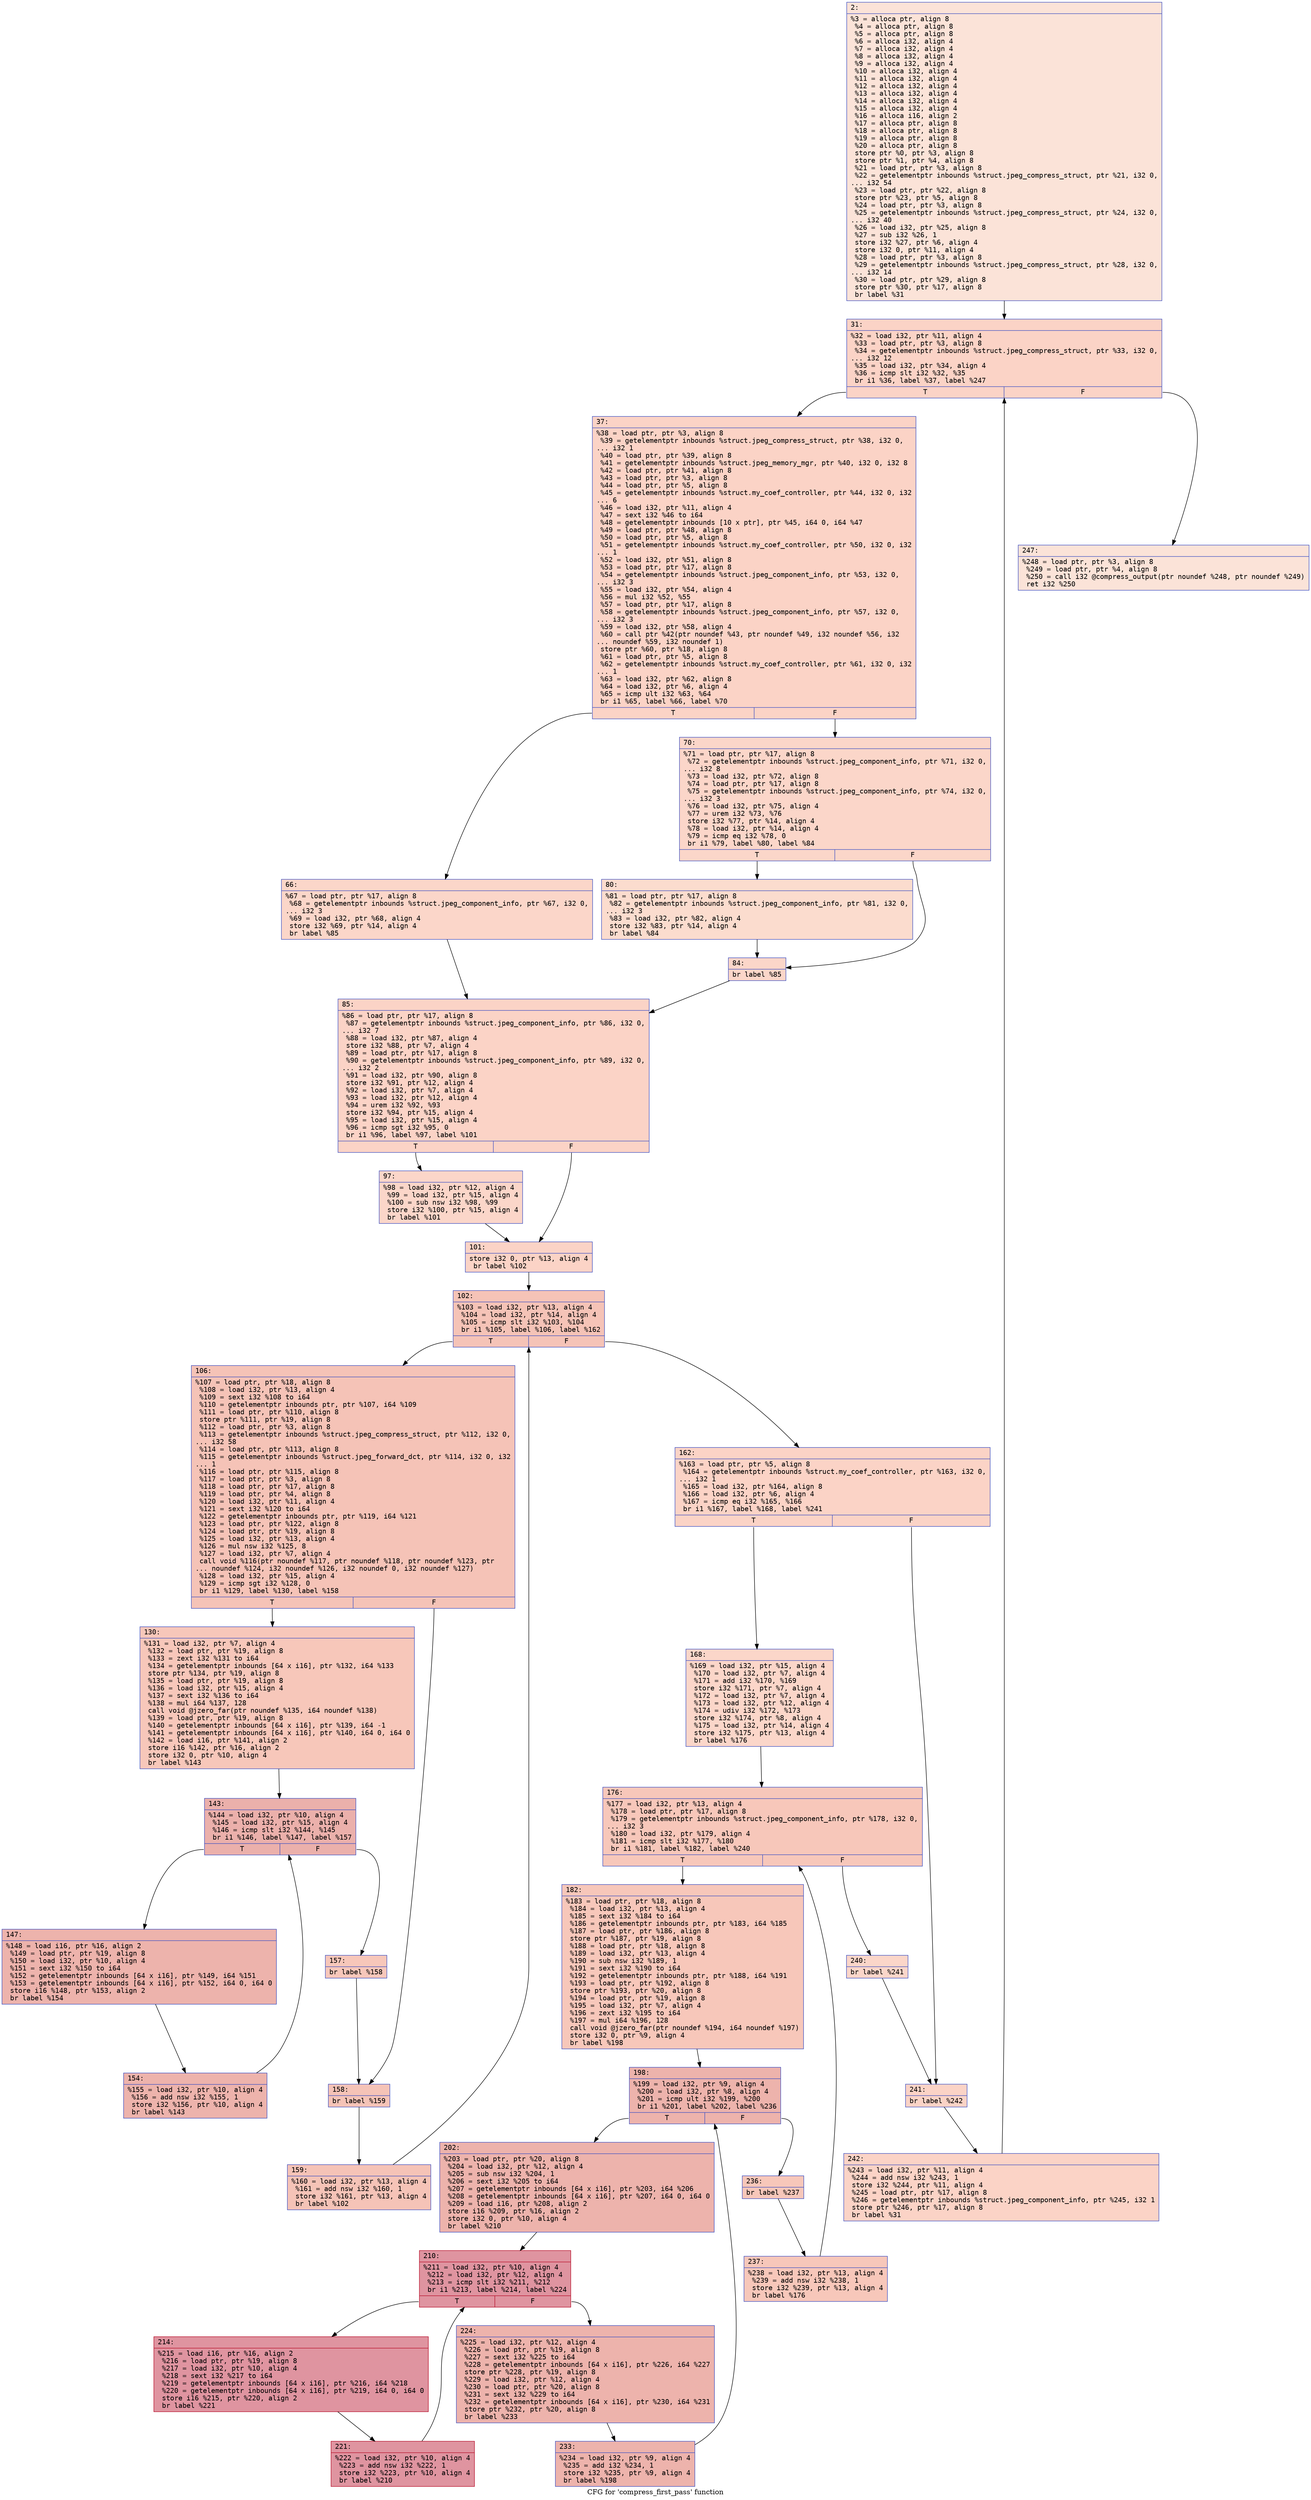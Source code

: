 digraph "CFG for 'compress_first_pass' function" {
	label="CFG for 'compress_first_pass' function";

	Node0x600001f13750 [shape=record,color="#3d50c3ff", style=filled, fillcolor="#f6bfa670" fontname="Courier",label="{2:\l|  %3 = alloca ptr, align 8\l  %4 = alloca ptr, align 8\l  %5 = alloca ptr, align 8\l  %6 = alloca i32, align 4\l  %7 = alloca i32, align 4\l  %8 = alloca i32, align 4\l  %9 = alloca i32, align 4\l  %10 = alloca i32, align 4\l  %11 = alloca i32, align 4\l  %12 = alloca i32, align 4\l  %13 = alloca i32, align 4\l  %14 = alloca i32, align 4\l  %15 = alloca i32, align 4\l  %16 = alloca i16, align 2\l  %17 = alloca ptr, align 8\l  %18 = alloca ptr, align 8\l  %19 = alloca ptr, align 8\l  %20 = alloca ptr, align 8\l  store ptr %0, ptr %3, align 8\l  store ptr %1, ptr %4, align 8\l  %21 = load ptr, ptr %3, align 8\l  %22 = getelementptr inbounds %struct.jpeg_compress_struct, ptr %21, i32 0,\l... i32 54\l  %23 = load ptr, ptr %22, align 8\l  store ptr %23, ptr %5, align 8\l  %24 = load ptr, ptr %3, align 8\l  %25 = getelementptr inbounds %struct.jpeg_compress_struct, ptr %24, i32 0,\l... i32 40\l  %26 = load i32, ptr %25, align 8\l  %27 = sub i32 %26, 1\l  store i32 %27, ptr %6, align 4\l  store i32 0, ptr %11, align 4\l  %28 = load ptr, ptr %3, align 8\l  %29 = getelementptr inbounds %struct.jpeg_compress_struct, ptr %28, i32 0,\l... i32 14\l  %30 = load ptr, ptr %29, align 8\l  store ptr %30, ptr %17, align 8\l  br label %31\l}"];
	Node0x600001f13750 -> Node0x600001f137a0[tooltip="2 -> 31\nProbability 100.00%" ];
	Node0x600001f137a0 [shape=record,color="#3d50c3ff", style=filled, fillcolor="#f59c7d70" fontname="Courier",label="{31:\l|  %32 = load i32, ptr %11, align 4\l  %33 = load ptr, ptr %3, align 8\l  %34 = getelementptr inbounds %struct.jpeg_compress_struct, ptr %33, i32 0,\l... i32 12\l  %35 = load i32, ptr %34, align 4\l  %36 = icmp slt i32 %32, %35\l  br i1 %36, label %37, label %247\l|{<s0>T|<s1>F}}"];
	Node0x600001f137a0:s0 -> Node0x600001f137f0[tooltip="31 -> 37\nProbability 96.88%" ];
	Node0x600001f137a0:s1 -> Node0x600001f14280[tooltip="31 -> 247\nProbability 3.12%" ];
	Node0x600001f137f0 [shape=record,color="#3d50c3ff", style=filled, fillcolor="#f59c7d70" fontname="Courier",label="{37:\l|  %38 = load ptr, ptr %3, align 8\l  %39 = getelementptr inbounds %struct.jpeg_compress_struct, ptr %38, i32 0,\l... i32 1\l  %40 = load ptr, ptr %39, align 8\l  %41 = getelementptr inbounds %struct.jpeg_memory_mgr, ptr %40, i32 0, i32 8\l  %42 = load ptr, ptr %41, align 8\l  %43 = load ptr, ptr %3, align 8\l  %44 = load ptr, ptr %5, align 8\l  %45 = getelementptr inbounds %struct.my_coef_controller, ptr %44, i32 0, i32\l... 6\l  %46 = load i32, ptr %11, align 4\l  %47 = sext i32 %46 to i64\l  %48 = getelementptr inbounds [10 x ptr], ptr %45, i64 0, i64 %47\l  %49 = load ptr, ptr %48, align 8\l  %50 = load ptr, ptr %5, align 8\l  %51 = getelementptr inbounds %struct.my_coef_controller, ptr %50, i32 0, i32\l... 1\l  %52 = load i32, ptr %51, align 8\l  %53 = load ptr, ptr %17, align 8\l  %54 = getelementptr inbounds %struct.jpeg_component_info, ptr %53, i32 0,\l... i32 3\l  %55 = load i32, ptr %54, align 4\l  %56 = mul i32 %52, %55\l  %57 = load ptr, ptr %17, align 8\l  %58 = getelementptr inbounds %struct.jpeg_component_info, ptr %57, i32 0,\l... i32 3\l  %59 = load i32, ptr %58, align 4\l  %60 = call ptr %42(ptr noundef %43, ptr noundef %49, i32 noundef %56, i32\l... noundef %59, i32 noundef 1)\l  store ptr %60, ptr %18, align 8\l  %61 = load ptr, ptr %5, align 8\l  %62 = getelementptr inbounds %struct.my_coef_controller, ptr %61, i32 0, i32\l... 1\l  %63 = load i32, ptr %62, align 8\l  %64 = load i32, ptr %6, align 4\l  %65 = icmp ult i32 %63, %64\l  br i1 %65, label %66, label %70\l|{<s0>T|<s1>F}}"];
	Node0x600001f137f0:s0 -> Node0x600001f13840[tooltip="37 -> 66\nProbability 50.00%" ];
	Node0x600001f137f0:s1 -> Node0x600001f13890[tooltip="37 -> 70\nProbability 50.00%" ];
	Node0x600001f13840 [shape=record,color="#3d50c3ff", style=filled, fillcolor="#f6a38570" fontname="Courier",label="{66:\l|  %67 = load ptr, ptr %17, align 8\l  %68 = getelementptr inbounds %struct.jpeg_component_info, ptr %67, i32 0,\l... i32 3\l  %69 = load i32, ptr %68, align 4\l  store i32 %69, ptr %14, align 4\l  br label %85\l}"];
	Node0x600001f13840 -> Node0x600001f13980[tooltip="66 -> 85\nProbability 100.00%" ];
	Node0x600001f13890 [shape=record,color="#3d50c3ff", style=filled, fillcolor="#f6a38570" fontname="Courier",label="{70:\l|  %71 = load ptr, ptr %17, align 8\l  %72 = getelementptr inbounds %struct.jpeg_component_info, ptr %71, i32 0,\l... i32 8\l  %73 = load i32, ptr %72, align 8\l  %74 = load ptr, ptr %17, align 8\l  %75 = getelementptr inbounds %struct.jpeg_component_info, ptr %74, i32 0,\l... i32 3\l  %76 = load i32, ptr %75, align 4\l  %77 = urem i32 %73, %76\l  store i32 %77, ptr %14, align 4\l  %78 = load i32, ptr %14, align 4\l  %79 = icmp eq i32 %78, 0\l  br i1 %79, label %80, label %84\l|{<s0>T|<s1>F}}"];
	Node0x600001f13890:s0 -> Node0x600001f138e0[tooltip="70 -> 80\nProbability 37.50%" ];
	Node0x600001f13890:s1 -> Node0x600001f13930[tooltip="70 -> 84\nProbability 62.50%" ];
	Node0x600001f138e0 [shape=record,color="#3d50c3ff", style=filled, fillcolor="#f7af9170" fontname="Courier",label="{80:\l|  %81 = load ptr, ptr %17, align 8\l  %82 = getelementptr inbounds %struct.jpeg_component_info, ptr %81, i32 0,\l... i32 3\l  %83 = load i32, ptr %82, align 4\l  store i32 %83, ptr %14, align 4\l  br label %84\l}"];
	Node0x600001f138e0 -> Node0x600001f13930[tooltip="80 -> 84\nProbability 100.00%" ];
	Node0x600001f13930 [shape=record,color="#3d50c3ff", style=filled, fillcolor="#f6a38570" fontname="Courier",label="{84:\l|  br label %85\l}"];
	Node0x600001f13930 -> Node0x600001f13980[tooltip="84 -> 85\nProbability 100.00%" ];
	Node0x600001f13980 [shape=record,color="#3d50c3ff", style=filled, fillcolor="#f59c7d70" fontname="Courier",label="{85:\l|  %86 = load ptr, ptr %17, align 8\l  %87 = getelementptr inbounds %struct.jpeg_component_info, ptr %86, i32 0,\l... i32 7\l  %88 = load i32, ptr %87, align 4\l  store i32 %88, ptr %7, align 4\l  %89 = load ptr, ptr %17, align 8\l  %90 = getelementptr inbounds %struct.jpeg_component_info, ptr %89, i32 0,\l... i32 2\l  %91 = load i32, ptr %90, align 8\l  store i32 %91, ptr %12, align 4\l  %92 = load i32, ptr %7, align 4\l  %93 = load i32, ptr %12, align 4\l  %94 = urem i32 %92, %93\l  store i32 %94, ptr %15, align 4\l  %95 = load i32, ptr %15, align 4\l  %96 = icmp sgt i32 %95, 0\l  br i1 %96, label %97, label %101\l|{<s0>T|<s1>F}}"];
	Node0x600001f13980:s0 -> Node0x600001f139d0[tooltip="85 -> 97\nProbability 62.50%" ];
	Node0x600001f13980:s1 -> Node0x600001f13a20[tooltip="85 -> 101\nProbability 37.50%" ];
	Node0x600001f139d0 [shape=record,color="#3d50c3ff", style=filled, fillcolor="#f6a38570" fontname="Courier",label="{97:\l|  %98 = load i32, ptr %12, align 4\l  %99 = load i32, ptr %15, align 4\l  %100 = sub nsw i32 %98, %99\l  store i32 %100, ptr %15, align 4\l  br label %101\l}"];
	Node0x600001f139d0 -> Node0x600001f13a20[tooltip="97 -> 101\nProbability 100.00%" ];
	Node0x600001f13a20 [shape=record,color="#3d50c3ff", style=filled, fillcolor="#f59c7d70" fontname="Courier",label="{101:\l|  store i32 0, ptr %13, align 4\l  br label %102\l}"];
	Node0x600001f13a20 -> Node0x600001f13a70[tooltip="101 -> 102\nProbability 100.00%" ];
	Node0x600001f13a70 [shape=record,color="#3d50c3ff", style=filled, fillcolor="#e8765c70" fontname="Courier",label="{102:\l|  %103 = load i32, ptr %13, align 4\l  %104 = load i32, ptr %14, align 4\l  %105 = icmp slt i32 %103, %104\l  br i1 %105, label %106, label %162\l|{<s0>T|<s1>F}}"];
	Node0x600001f13a70:s0 -> Node0x600001f13ac0[tooltip="102 -> 106\nProbability 96.88%" ];
	Node0x600001f13a70:s1 -> Node0x600001f13d40[tooltip="102 -> 162\nProbability 3.12%" ];
	Node0x600001f13ac0 [shape=record,color="#3d50c3ff", style=filled, fillcolor="#e8765c70" fontname="Courier",label="{106:\l|  %107 = load ptr, ptr %18, align 8\l  %108 = load i32, ptr %13, align 4\l  %109 = sext i32 %108 to i64\l  %110 = getelementptr inbounds ptr, ptr %107, i64 %109\l  %111 = load ptr, ptr %110, align 8\l  store ptr %111, ptr %19, align 8\l  %112 = load ptr, ptr %3, align 8\l  %113 = getelementptr inbounds %struct.jpeg_compress_struct, ptr %112, i32 0,\l... i32 58\l  %114 = load ptr, ptr %113, align 8\l  %115 = getelementptr inbounds %struct.jpeg_forward_dct, ptr %114, i32 0, i32\l... 1\l  %116 = load ptr, ptr %115, align 8\l  %117 = load ptr, ptr %3, align 8\l  %118 = load ptr, ptr %17, align 8\l  %119 = load ptr, ptr %4, align 8\l  %120 = load i32, ptr %11, align 4\l  %121 = sext i32 %120 to i64\l  %122 = getelementptr inbounds ptr, ptr %119, i64 %121\l  %123 = load ptr, ptr %122, align 8\l  %124 = load ptr, ptr %19, align 8\l  %125 = load i32, ptr %13, align 4\l  %126 = mul nsw i32 %125, 8\l  %127 = load i32, ptr %7, align 4\l  call void %116(ptr noundef %117, ptr noundef %118, ptr noundef %123, ptr\l... noundef %124, i32 noundef %126, i32 noundef 0, i32 noundef %127)\l  %128 = load i32, ptr %15, align 4\l  %129 = icmp sgt i32 %128, 0\l  br i1 %129, label %130, label %158\l|{<s0>T|<s1>F}}"];
	Node0x600001f13ac0:s0 -> Node0x600001f13b10[tooltip="106 -> 130\nProbability 62.50%" ];
	Node0x600001f13ac0:s1 -> Node0x600001f13ca0[tooltip="106 -> 158\nProbability 37.50%" ];
	Node0x600001f13b10 [shape=record,color="#3d50c3ff", style=filled, fillcolor="#ec7f6370" fontname="Courier",label="{130:\l|  %131 = load i32, ptr %7, align 4\l  %132 = load ptr, ptr %19, align 8\l  %133 = zext i32 %131 to i64\l  %134 = getelementptr inbounds [64 x i16], ptr %132, i64 %133\l  store ptr %134, ptr %19, align 8\l  %135 = load ptr, ptr %19, align 8\l  %136 = load i32, ptr %15, align 4\l  %137 = sext i32 %136 to i64\l  %138 = mul i64 %137, 128\l  call void @jzero_far(ptr noundef %135, i64 noundef %138)\l  %139 = load ptr, ptr %19, align 8\l  %140 = getelementptr inbounds [64 x i16], ptr %139, i64 -1\l  %141 = getelementptr inbounds [64 x i16], ptr %140, i64 0, i64 0\l  %142 = load i16, ptr %141, align 2\l  store i16 %142, ptr %16, align 2\l  store i32 0, ptr %10, align 4\l  br label %143\l}"];
	Node0x600001f13b10 -> Node0x600001f13b60[tooltip="130 -> 143\nProbability 100.00%" ];
	Node0x600001f13b60 [shape=record,color="#3d50c3ff", style=filled, fillcolor="#d24b4070" fontname="Courier",label="{143:\l|  %144 = load i32, ptr %10, align 4\l  %145 = load i32, ptr %15, align 4\l  %146 = icmp slt i32 %144, %145\l  br i1 %146, label %147, label %157\l|{<s0>T|<s1>F}}"];
	Node0x600001f13b60:s0 -> Node0x600001f13bb0[tooltip="143 -> 147\nProbability 96.88%" ];
	Node0x600001f13b60:s1 -> Node0x600001f13c50[tooltip="143 -> 157\nProbability 3.12%" ];
	Node0x600001f13bb0 [shape=record,color="#3d50c3ff", style=filled, fillcolor="#d6524470" fontname="Courier",label="{147:\l|  %148 = load i16, ptr %16, align 2\l  %149 = load ptr, ptr %19, align 8\l  %150 = load i32, ptr %10, align 4\l  %151 = sext i32 %150 to i64\l  %152 = getelementptr inbounds [64 x i16], ptr %149, i64 %151\l  %153 = getelementptr inbounds [64 x i16], ptr %152, i64 0, i64 0\l  store i16 %148, ptr %153, align 2\l  br label %154\l}"];
	Node0x600001f13bb0 -> Node0x600001f13c00[tooltip="147 -> 154\nProbability 100.00%" ];
	Node0x600001f13c00 [shape=record,color="#3d50c3ff", style=filled, fillcolor="#d6524470" fontname="Courier",label="{154:\l|  %155 = load i32, ptr %10, align 4\l  %156 = add nsw i32 %155, 1\l  store i32 %156, ptr %10, align 4\l  br label %143\l}"];
	Node0x600001f13c00 -> Node0x600001f13b60[tooltip="154 -> 143\nProbability 100.00%" ];
	Node0x600001f13c50 [shape=record,color="#3d50c3ff", style=filled, fillcolor="#ec7f6370" fontname="Courier",label="{157:\l|  br label %158\l}"];
	Node0x600001f13c50 -> Node0x600001f13ca0[tooltip="157 -> 158\nProbability 100.00%" ];
	Node0x600001f13ca0 [shape=record,color="#3d50c3ff", style=filled, fillcolor="#e8765c70" fontname="Courier",label="{158:\l|  br label %159\l}"];
	Node0x600001f13ca0 -> Node0x600001f13cf0[tooltip="158 -> 159\nProbability 100.00%" ];
	Node0x600001f13cf0 [shape=record,color="#3d50c3ff", style=filled, fillcolor="#e8765c70" fontname="Courier",label="{159:\l|  %160 = load i32, ptr %13, align 4\l  %161 = add nsw i32 %160, 1\l  store i32 %161, ptr %13, align 4\l  br label %102\l}"];
	Node0x600001f13cf0 -> Node0x600001f13a70[tooltip="159 -> 102\nProbability 100.00%" ];
	Node0x600001f13d40 [shape=record,color="#3d50c3ff", style=filled, fillcolor="#f59c7d70" fontname="Courier",label="{162:\l|  %163 = load ptr, ptr %5, align 8\l  %164 = getelementptr inbounds %struct.my_coef_controller, ptr %163, i32 0,\l... i32 1\l  %165 = load i32, ptr %164, align 8\l  %166 = load i32, ptr %6, align 4\l  %167 = icmp eq i32 %165, %166\l  br i1 %167, label %168, label %241\l|{<s0>T|<s1>F}}"];
	Node0x600001f13d40:s0 -> Node0x600001f13d90[tooltip="162 -> 168\nProbability 50.00%" ];
	Node0x600001f13d40:s1 -> Node0x600001f141e0[tooltip="162 -> 241\nProbability 50.00%" ];
	Node0x600001f13d90 [shape=record,color="#3d50c3ff", style=filled, fillcolor="#f6a38570" fontname="Courier",label="{168:\l|  %169 = load i32, ptr %15, align 4\l  %170 = load i32, ptr %7, align 4\l  %171 = add i32 %170, %169\l  store i32 %171, ptr %7, align 4\l  %172 = load i32, ptr %7, align 4\l  %173 = load i32, ptr %12, align 4\l  %174 = udiv i32 %172, %173\l  store i32 %174, ptr %8, align 4\l  %175 = load i32, ptr %14, align 4\l  store i32 %175, ptr %13, align 4\l  br label %176\l}"];
	Node0x600001f13d90 -> Node0x600001f13de0[tooltip="168 -> 176\nProbability 100.00%" ];
	Node0x600001f13de0 [shape=record,color="#3d50c3ff", style=filled, fillcolor="#ec7f6370" fontname="Courier",label="{176:\l|  %177 = load i32, ptr %13, align 4\l  %178 = load ptr, ptr %17, align 8\l  %179 = getelementptr inbounds %struct.jpeg_component_info, ptr %178, i32 0,\l... i32 3\l  %180 = load i32, ptr %179, align 4\l  %181 = icmp slt i32 %177, %180\l  br i1 %181, label %182, label %240\l|{<s0>T|<s1>F}}"];
	Node0x600001f13de0:s0 -> Node0x600001f13e30[tooltip="176 -> 182\nProbability 96.88%" ];
	Node0x600001f13de0:s1 -> Node0x600001f14190[tooltip="176 -> 240\nProbability 3.12%" ];
	Node0x600001f13e30 [shape=record,color="#3d50c3ff", style=filled, fillcolor="#ec7f6370" fontname="Courier",label="{182:\l|  %183 = load ptr, ptr %18, align 8\l  %184 = load i32, ptr %13, align 4\l  %185 = sext i32 %184 to i64\l  %186 = getelementptr inbounds ptr, ptr %183, i64 %185\l  %187 = load ptr, ptr %186, align 8\l  store ptr %187, ptr %19, align 8\l  %188 = load ptr, ptr %18, align 8\l  %189 = load i32, ptr %13, align 4\l  %190 = sub nsw i32 %189, 1\l  %191 = sext i32 %190 to i64\l  %192 = getelementptr inbounds ptr, ptr %188, i64 %191\l  %193 = load ptr, ptr %192, align 8\l  store ptr %193, ptr %20, align 8\l  %194 = load ptr, ptr %19, align 8\l  %195 = load i32, ptr %7, align 4\l  %196 = zext i32 %195 to i64\l  %197 = mul i64 %196, 128\l  call void @jzero_far(ptr noundef %194, i64 noundef %197)\l  store i32 0, ptr %9, align 4\l  br label %198\l}"];
	Node0x600001f13e30 -> Node0x600001f13e80[tooltip="182 -> 198\nProbability 100.00%" ];
	Node0x600001f13e80 [shape=record,color="#3d50c3ff", style=filled, fillcolor="#d6524470" fontname="Courier",label="{198:\l|  %199 = load i32, ptr %9, align 4\l  %200 = load i32, ptr %8, align 4\l  %201 = icmp ult i32 %199, %200\l  br i1 %201, label %202, label %236\l|{<s0>T|<s1>F}}"];
	Node0x600001f13e80:s0 -> Node0x600001f13ed0[tooltip="198 -> 202\nProbability 96.88%" ];
	Node0x600001f13e80:s1 -> Node0x600001f140f0[tooltip="198 -> 236\nProbability 3.12%" ];
	Node0x600001f13ed0 [shape=record,color="#3d50c3ff", style=filled, fillcolor="#d6524470" fontname="Courier",label="{202:\l|  %203 = load ptr, ptr %20, align 8\l  %204 = load i32, ptr %12, align 4\l  %205 = sub nsw i32 %204, 1\l  %206 = sext i32 %205 to i64\l  %207 = getelementptr inbounds [64 x i16], ptr %203, i64 %206\l  %208 = getelementptr inbounds [64 x i16], ptr %207, i64 0, i64 0\l  %209 = load i16, ptr %208, align 2\l  store i16 %209, ptr %16, align 2\l  store i32 0, ptr %10, align 4\l  br label %210\l}"];
	Node0x600001f13ed0 -> Node0x600001f13f20[tooltip="202 -> 210\nProbability 100.00%" ];
	Node0x600001f13f20 [shape=record,color="#b70d28ff", style=filled, fillcolor="#b70d2870" fontname="Courier",label="{210:\l|  %211 = load i32, ptr %10, align 4\l  %212 = load i32, ptr %12, align 4\l  %213 = icmp slt i32 %211, %212\l  br i1 %213, label %214, label %224\l|{<s0>T|<s1>F}}"];
	Node0x600001f13f20:s0 -> Node0x600001f13f70[tooltip="210 -> 214\nProbability 96.88%" ];
	Node0x600001f13f20:s1 -> Node0x600001f14050[tooltip="210 -> 224\nProbability 3.12%" ];
	Node0x600001f13f70 [shape=record,color="#b70d28ff", style=filled, fillcolor="#b70d2870" fontname="Courier",label="{214:\l|  %215 = load i16, ptr %16, align 2\l  %216 = load ptr, ptr %19, align 8\l  %217 = load i32, ptr %10, align 4\l  %218 = sext i32 %217 to i64\l  %219 = getelementptr inbounds [64 x i16], ptr %216, i64 %218\l  %220 = getelementptr inbounds [64 x i16], ptr %219, i64 0, i64 0\l  store i16 %215, ptr %220, align 2\l  br label %221\l}"];
	Node0x600001f13f70 -> Node0x600001f14000[tooltip="214 -> 221\nProbability 100.00%" ];
	Node0x600001f14000 [shape=record,color="#b70d28ff", style=filled, fillcolor="#b70d2870" fontname="Courier",label="{221:\l|  %222 = load i32, ptr %10, align 4\l  %223 = add nsw i32 %222, 1\l  store i32 %223, ptr %10, align 4\l  br label %210\l}"];
	Node0x600001f14000 -> Node0x600001f13f20[tooltip="221 -> 210\nProbability 100.00%" ];
	Node0x600001f14050 [shape=record,color="#3d50c3ff", style=filled, fillcolor="#d6524470" fontname="Courier",label="{224:\l|  %225 = load i32, ptr %12, align 4\l  %226 = load ptr, ptr %19, align 8\l  %227 = sext i32 %225 to i64\l  %228 = getelementptr inbounds [64 x i16], ptr %226, i64 %227\l  store ptr %228, ptr %19, align 8\l  %229 = load i32, ptr %12, align 4\l  %230 = load ptr, ptr %20, align 8\l  %231 = sext i32 %229 to i64\l  %232 = getelementptr inbounds [64 x i16], ptr %230, i64 %231\l  store ptr %232, ptr %20, align 8\l  br label %233\l}"];
	Node0x600001f14050 -> Node0x600001f140a0[tooltip="224 -> 233\nProbability 100.00%" ];
	Node0x600001f140a0 [shape=record,color="#3d50c3ff", style=filled, fillcolor="#d6524470" fontname="Courier",label="{233:\l|  %234 = load i32, ptr %9, align 4\l  %235 = add i32 %234, 1\l  store i32 %235, ptr %9, align 4\l  br label %198\l}"];
	Node0x600001f140a0 -> Node0x600001f13e80[tooltip="233 -> 198\nProbability 100.00%" ];
	Node0x600001f140f0 [shape=record,color="#3d50c3ff", style=filled, fillcolor="#ec7f6370" fontname="Courier",label="{236:\l|  br label %237\l}"];
	Node0x600001f140f0 -> Node0x600001f14140[tooltip="236 -> 237\nProbability 100.00%" ];
	Node0x600001f14140 [shape=record,color="#3d50c3ff", style=filled, fillcolor="#ec7f6370" fontname="Courier",label="{237:\l|  %238 = load i32, ptr %13, align 4\l  %239 = add nsw i32 %238, 1\l  store i32 %239, ptr %13, align 4\l  br label %176\l}"];
	Node0x600001f14140 -> Node0x600001f13de0[tooltip="237 -> 176\nProbability 100.00%" ];
	Node0x600001f14190 [shape=record,color="#3d50c3ff", style=filled, fillcolor="#f6a38570" fontname="Courier",label="{240:\l|  br label %241\l}"];
	Node0x600001f14190 -> Node0x600001f141e0[tooltip="240 -> 241\nProbability 100.00%" ];
	Node0x600001f141e0 [shape=record,color="#3d50c3ff", style=filled, fillcolor="#f59c7d70" fontname="Courier",label="{241:\l|  br label %242\l}"];
	Node0x600001f141e0 -> Node0x600001f14230[tooltip="241 -> 242\nProbability 100.00%" ];
	Node0x600001f14230 [shape=record,color="#3d50c3ff", style=filled, fillcolor="#f59c7d70" fontname="Courier",label="{242:\l|  %243 = load i32, ptr %11, align 4\l  %244 = add nsw i32 %243, 1\l  store i32 %244, ptr %11, align 4\l  %245 = load ptr, ptr %17, align 8\l  %246 = getelementptr inbounds %struct.jpeg_component_info, ptr %245, i32 1\l  store ptr %246, ptr %17, align 8\l  br label %31\l}"];
	Node0x600001f14230 -> Node0x600001f137a0[tooltip="242 -> 31\nProbability 100.00%" ];
	Node0x600001f14280 [shape=record,color="#3d50c3ff", style=filled, fillcolor="#f6bfa670" fontname="Courier",label="{247:\l|  %248 = load ptr, ptr %3, align 8\l  %249 = load ptr, ptr %4, align 8\l  %250 = call i32 @compress_output(ptr noundef %248, ptr noundef %249)\l  ret i32 %250\l}"];
}
